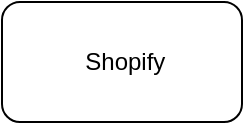 <mxfile version="20.6.0" type="github">
  <diagram id="twuGdJCTQ_6P8qHDItHi" name="第 1 页">
    <mxGraphModel dx="1422" dy="772" grid="1" gridSize="10" guides="1" tooltips="1" connect="1" arrows="1" fold="1" page="1" pageScale="1" pageWidth="827" pageHeight="1169" math="0" shadow="0">
      <root>
        <mxCell id="0" />
        <mxCell id="1" parent="0" />
        <mxCell id="ZHqOfAQmq1Rvv8ET6G5I-1" value="&amp;nbsp;Shopify" style="rounded=1;whiteSpace=wrap;html=1;" vertex="1" parent="1">
          <mxGeometry x="70" y="250" width="120" height="60" as="geometry" />
        </mxCell>
      </root>
    </mxGraphModel>
  </diagram>
</mxfile>
